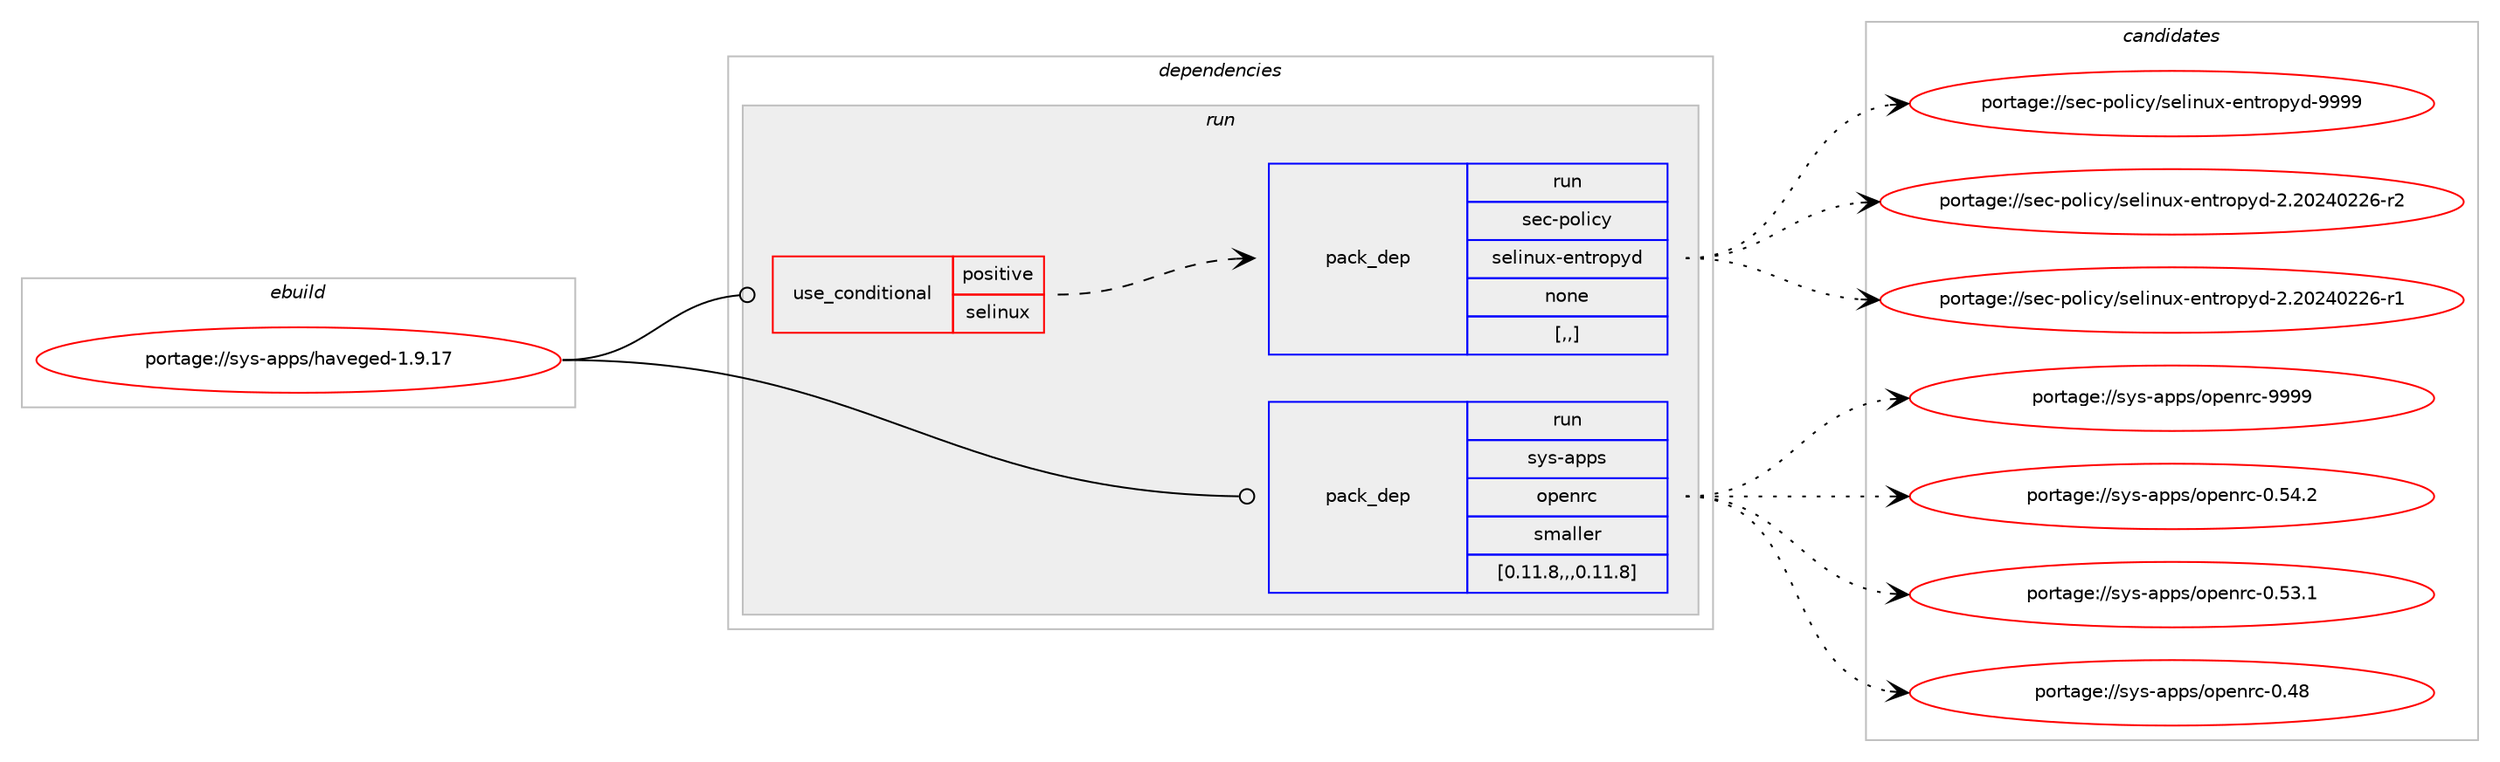 digraph prolog {

# *************
# Graph options
# *************

newrank=true;
concentrate=true;
compound=true;
graph [rankdir=LR,fontname=Helvetica,fontsize=10,ranksep=1.5];#, ranksep=2.5, nodesep=0.2];
edge  [arrowhead=vee];
node  [fontname=Helvetica,fontsize=10];

# **********
# The ebuild
# **********

subgraph cluster_leftcol {
color=gray;
label=<<i>ebuild</i>>;
id [label="portage://sys-apps/haveged-1.9.17", color=red, width=4, href="../sys-apps/haveged-1.9.17.svg"];
}

# ****************
# The dependencies
# ****************

subgraph cluster_midcol {
color=gray;
label=<<i>dependencies</i>>;
subgraph cluster_compile {
fillcolor="#eeeeee";
style=filled;
label=<<i>compile</i>>;
}
subgraph cluster_compileandrun {
fillcolor="#eeeeee";
style=filled;
label=<<i>compile and run</i>>;
}
subgraph cluster_run {
fillcolor="#eeeeee";
style=filled;
label=<<i>run</i>>;
subgraph cond111117 {
dependency420610 [label=<<TABLE BORDER="0" CELLBORDER="1" CELLSPACING="0" CELLPADDING="4"><TR><TD ROWSPAN="3" CELLPADDING="10">use_conditional</TD></TR><TR><TD>positive</TD></TR><TR><TD>selinux</TD></TR></TABLE>>, shape=none, color=red];
subgraph pack306572 {
dependency420611 [label=<<TABLE BORDER="0" CELLBORDER="1" CELLSPACING="0" CELLPADDING="4" WIDTH="220"><TR><TD ROWSPAN="6" CELLPADDING="30">pack_dep</TD></TR><TR><TD WIDTH="110">run</TD></TR><TR><TD>sec-policy</TD></TR><TR><TD>selinux-entropyd</TD></TR><TR><TD>none</TD></TR><TR><TD>[,,]</TD></TR></TABLE>>, shape=none, color=blue];
}
dependency420610:e -> dependency420611:w [weight=20,style="dashed",arrowhead="vee"];
}
id:e -> dependency420610:w [weight=20,style="solid",arrowhead="odot"];
subgraph pack306573 {
dependency420612 [label=<<TABLE BORDER="0" CELLBORDER="1" CELLSPACING="0" CELLPADDING="4" WIDTH="220"><TR><TD ROWSPAN="6" CELLPADDING="30">pack_dep</TD></TR><TR><TD WIDTH="110">run</TD></TR><TR><TD>sys-apps</TD></TR><TR><TD>openrc</TD></TR><TR><TD>smaller</TD></TR><TR><TD>[0.11.8,,,0.11.8]</TD></TR></TABLE>>, shape=none, color=blue];
}
id:e -> dependency420612:w [weight=20,style="solid",arrowhead="odot"];
}
}

# **************
# The candidates
# **************

subgraph cluster_choices {
rank=same;
color=gray;
label=<<i>candidates</i>>;

subgraph choice306572 {
color=black;
nodesep=1;
choice11510199451121111081059912147115101108105110117120451011101161141111121211004557575757 [label="portage://sec-policy/selinux-entropyd-9999", color=red, width=4,href="../sec-policy/selinux-entropyd-9999.svg"];
choice115101994511211110810599121471151011081051101171204510111011611411111212110045504650485052485050544511450 [label="portage://sec-policy/selinux-entropyd-2.20240226-r2", color=red, width=4,href="../sec-policy/selinux-entropyd-2.20240226-r2.svg"];
choice115101994511211110810599121471151011081051101171204510111011611411111212110045504650485052485050544511449 [label="portage://sec-policy/selinux-entropyd-2.20240226-r1", color=red, width=4,href="../sec-policy/selinux-entropyd-2.20240226-r1.svg"];
dependency420611:e -> choice11510199451121111081059912147115101108105110117120451011101161141111121211004557575757:w [style=dotted,weight="100"];
dependency420611:e -> choice115101994511211110810599121471151011081051101171204510111011611411111212110045504650485052485050544511450:w [style=dotted,weight="100"];
dependency420611:e -> choice115101994511211110810599121471151011081051101171204510111011611411111212110045504650485052485050544511449:w [style=dotted,weight="100"];
}
subgraph choice306573 {
color=black;
nodesep=1;
choice115121115459711211211547111112101110114994557575757 [label="portage://sys-apps/openrc-9999", color=red, width=4,href="../sys-apps/openrc-9999.svg"];
choice1151211154597112112115471111121011101149945484653524650 [label="portage://sys-apps/openrc-0.54.2", color=red, width=4,href="../sys-apps/openrc-0.54.2.svg"];
choice1151211154597112112115471111121011101149945484653514649 [label="portage://sys-apps/openrc-0.53.1", color=red, width=4,href="../sys-apps/openrc-0.53.1.svg"];
choice115121115459711211211547111112101110114994548465256 [label="portage://sys-apps/openrc-0.48", color=red, width=4,href="../sys-apps/openrc-0.48.svg"];
dependency420612:e -> choice115121115459711211211547111112101110114994557575757:w [style=dotted,weight="100"];
dependency420612:e -> choice1151211154597112112115471111121011101149945484653524650:w [style=dotted,weight="100"];
dependency420612:e -> choice1151211154597112112115471111121011101149945484653514649:w [style=dotted,weight="100"];
dependency420612:e -> choice115121115459711211211547111112101110114994548465256:w [style=dotted,weight="100"];
}
}

}
